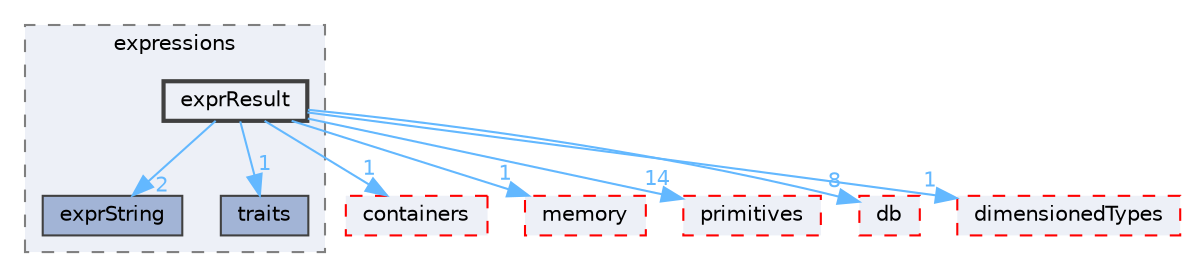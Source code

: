 digraph "src/OpenFOAM/expressions/exprResult"
{
 // LATEX_PDF_SIZE
  bgcolor="transparent";
  edge [fontname=Helvetica,fontsize=10,labelfontname=Helvetica,labelfontsize=10];
  node [fontname=Helvetica,fontsize=10,shape=box,height=0.2,width=0.4];
  compound=true
  subgraph clusterdir_fa8eb60ad2eb9e73026ecc23442a4b28 {
    graph [ bgcolor="#edf0f7", pencolor="grey50", label="expressions", fontname=Helvetica,fontsize=10 style="filled,dashed", URL="dir_fa8eb60ad2eb9e73026ecc23442a4b28.html",tooltip=""]
  dir_9e204a2a1909bee6647bf96dcf40010d [label="exprString", fillcolor="#a2b4d6", color="grey25", style="filled", URL="dir_9e204a2a1909bee6647bf96dcf40010d.html",tooltip=""];
  dir_e8008b2980d4c28b90d48bf4647102ec [label="traits", fillcolor="#a2b4d6", color="grey25", style="filled", URL="dir_e8008b2980d4c28b90d48bf4647102ec.html",tooltip=""];
  dir_1b11841e026df121d694f90dd49df13d [label="exprResult", fillcolor="#edf0f7", color="grey25", style="filled,bold", URL="dir_1b11841e026df121d694f90dd49df13d.html",tooltip=""];
  }
  dir_19d0872053bde092be81d7fe3f56cbf7 [label="containers", fillcolor="#edf0f7", color="red", style="filled,dashed", URL="dir_19d0872053bde092be81d7fe3f56cbf7.html",tooltip=""];
  dir_385a22dcc2f7120acb0f1a7a832b3b8d [label="memory", fillcolor="#edf0f7", color="red", style="filled,dashed", URL="dir_385a22dcc2f7120acb0f1a7a832b3b8d.html",tooltip=""];
  dir_3e50f45338116b169052b428016851aa [label="primitives", fillcolor="#edf0f7", color="red", style="filled,dashed", URL="dir_3e50f45338116b169052b428016851aa.html",tooltip=""];
  dir_63c634f7a7cfd679ac26c67fb30fc32f [label="db", fillcolor="#edf0f7", color="red", style="filled,dashed", URL="dir_63c634f7a7cfd679ac26c67fb30fc32f.html",tooltip=""];
  dir_d4979fdf35c07e0caec68718d229a4b4 [label="dimensionedTypes", fillcolor="#edf0f7", color="red", style="filled,dashed", URL="dir_d4979fdf35c07e0caec68718d229a4b4.html",tooltip=""];
  dir_1b11841e026df121d694f90dd49df13d->dir_19d0872053bde092be81d7fe3f56cbf7 [headlabel="1", labeldistance=1.5 headhref="dir_001211_000669.html" href="dir_001211_000669.html" color="steelblue1" fontcolor="steelblue1"];
  dir_1b11841e026df121d694f90dd49df13d->dir_385a22dcc2f7120acb0f1a7a832b3b8d [headlabel="1", labeldistance=1.5 headhref="dir_001211_002352.html" href="dir_001211_002352.html" color="steelblue1" fontcolor="steelblue1"];
  dir_1b11841e026df121d694f90dd49df13d->dir_3e50f45338116b169052b428016851aa [headlabel="14", labeldistance=1.5 headhref="dir_001211_003069.html" href="dir_001211_003069.html" color="steelblue1" fontcolor="steelblue1"];
  dir_1b11841e026df121d694f90dd49df13d->dir_63c634f7a7cfd679ac26c67fb30fc32f [headlabel="8", labeldistance=1.5 headhref="dir_001211_000817.html" href="dir_001211_000817.html" color="steelblue1" fontcolor="steelblue1"];
  dir_1b11841e026df121d694f90dd49df13d->dir_9e204a2a1909bee6647bf96dcf40010d [headlabel="2", labeldistance=1.5 headhref="dir_001211_001212.html" href="dir_001211_001212.html" color="steelblue1" fontcolor="steelblue1"];
  dir_1b11841e026df121d694f90dd49df13d->dir_d4979fdf35c07e0caec68718d229a4b4 [headlabel="1", labeldistance=1.5 headhref="dir_001211_000949.html" href="dir_001211_000949.html" color="steelblue1" fontcolor="steelblue1"];
  dir_1b11841e026df121d694f90dd49df13d->dir_e8008b2980d4c28b90d48bf4647102ec [headlabel="1", labeldistance=1.5 headhref="dir_001211_004090.html" href="dir_001211_004090.html" color="steelblue1" fontcolor="steelblue1"];
}
